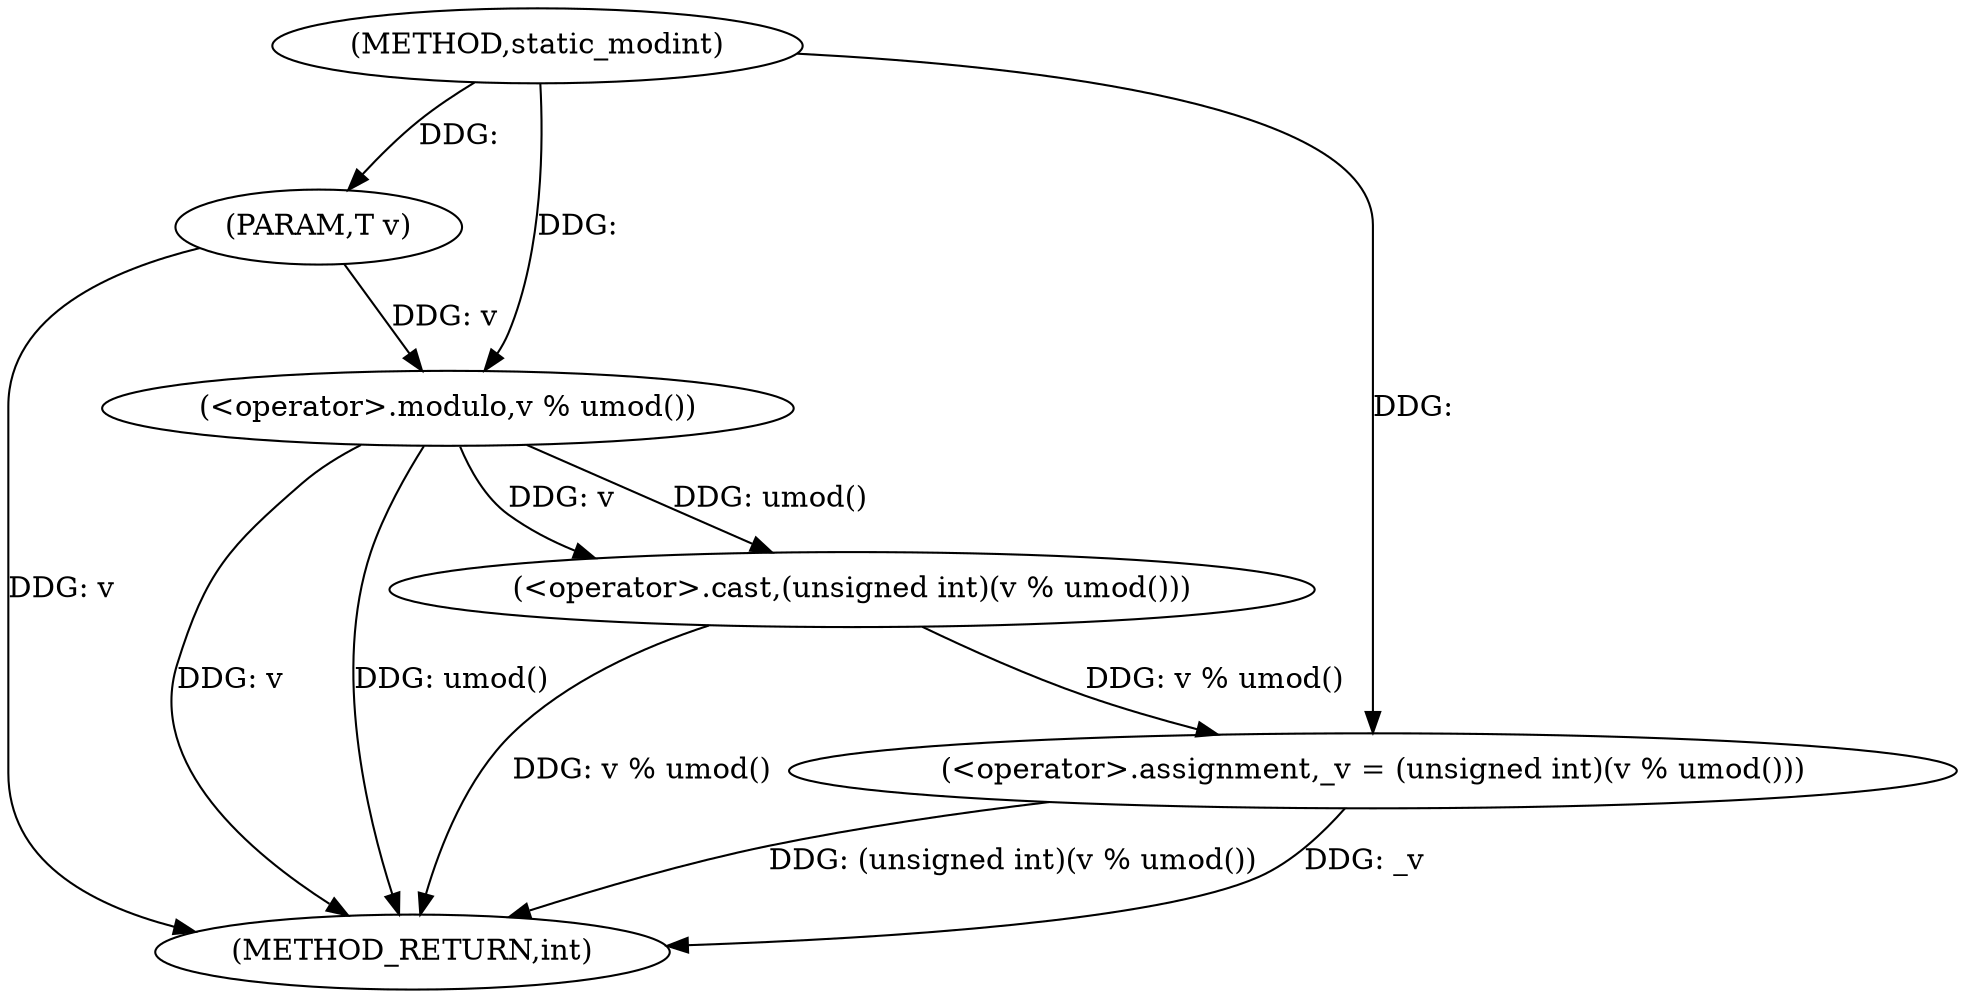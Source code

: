 digraph "static_modint" {  
"1000800" [label = "(METHOD,static_modint)" ]
"1000810" [label = "(METHOD_RETURN,int)" ]
"1000801" [label = "(PARAM,T v)" ]
"1000803" [label = "(<operator>.assignment,_v = (unsigned int)(v % umod()))" ]
"1000805" [label = "(<operator>.cast,(unsigned int)(v % umod()))" ]
"1000807" [label = "(<operator>.modulo,v % umod())" ]
  "1000801" -> "1000810"  [ label = "DDG: v"] 
  "1000807" -> "1000810"  [ label = "DDG: v"] 
  "1000807" -> "1000810"  [ label = "DDG: umod()"] 
  "1000805" -> "1000810"  [ label = "DDG: v % umod()"] 
  "1000803" -> "1000810"  [ label = "DDG: (unsigned int)(v % umod())"] 
  "1000803" -> "1000810"  [ label = "DDG: _v"] 
  "1000800" -> "1000801"  [ label = "DDG: "] 
  "1000805" -> "1000803"  [ label = "DDG: v % umod()"] 
  "1000800" -> "1000803"  [ label = "DDG: "] 
  "1000807" -> "1000805"  [ label = "DDG: umod()"] 
  "1000807" -> "1000805"  [ label = "DDG: v"] 
  "1000801" -> "1000807"  [ label = "DDG: v"] 
  "1000800" -> "1000807"  [ label = "DDG: "] 
}
